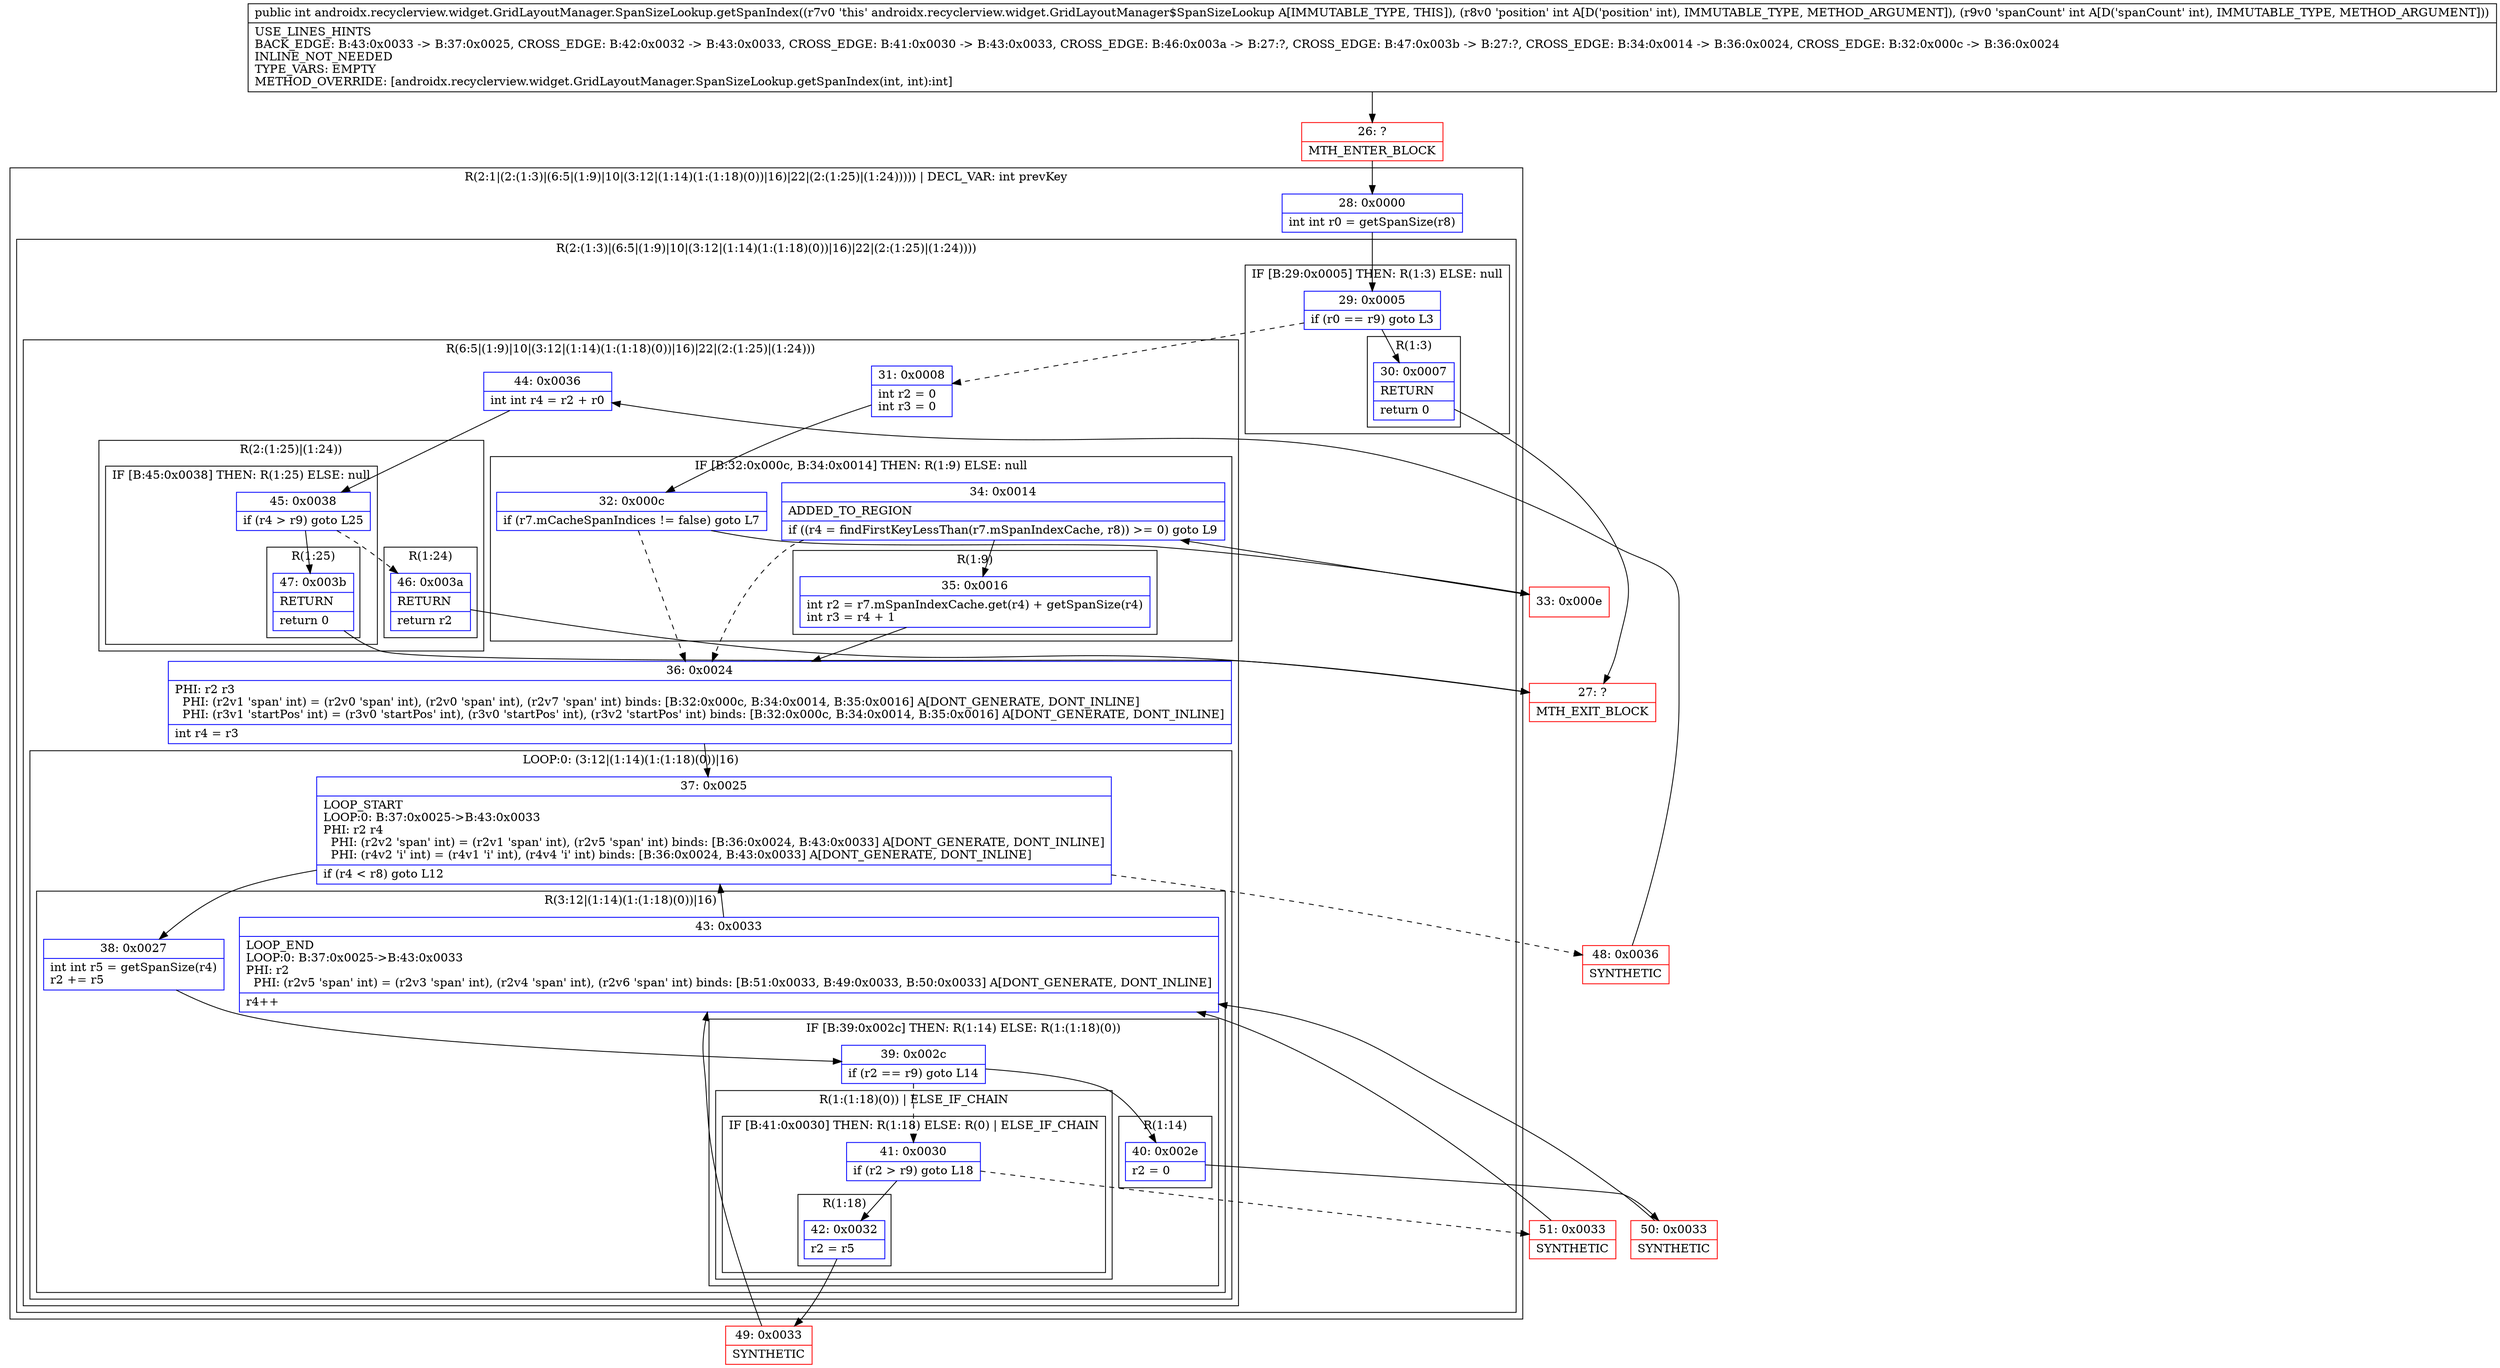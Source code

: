 digraph "CFG forandroidx.recyclerview.widget.GridLayoutManager.SpanSizeLookup.getSpanIndex(II)I" {
subgraph cluster_Region_58557271 {
label = "R(2:1|(2:(1:3)|(6:5|(1:9)|10|(3:12|(1:14)(1:(1:18)(0))|16)|22|(2:(1:25)|(1:24))))) | DECL_VAR: int prevKey\l";
node [shape=record,color=blue];
Node_28 [shape=record,label="{28\:\ 0x0000|int int r0 = getSpanSize(r8)\l}"];
subgraph cluster_Region_1135684819 {
label = "R(2:(1:3)|(6:5|(1:9)|10|(3:12|(1:14)(1:(1:18)(0))|16)|22|(2:(1:25)|(1:24))))";
node [shape=record,color=blue];
subgraph cluster_IfRegion_1595688069 {
label = "IF [B:29:0x0005] THEN: R(1:3) ELSE: null";
node [shape=record,color=blue];
Node_29 [shape=record,label="{29\:\ 0x0005|if (r0 == r9) goto L3\l}"];
subgraph cluster_Region_1784088749 {
label = "R(1:3)";
node [shape=record,color=blue];
Node_30 [shape=record,label="{30\:\ 0x0007|RETURN\l|return 0\l}"];
}
}
subgraph cluster_Region_700505934 {
label = "R(6:5|(1:9)|10|(3:12|(1:14)(1:(1:18)(0))|16)|22|(2:(1:25)|(1:24)))";
node [shape=record,color=blue];
Node_31 [shape=record,label="{31\:\ 0x0008|int r2 = 0\lint r3 = 0\l}"];
subgraph cluster_IfRegion_897612827 {
label = "IF [B:32:0x000c, B:34:0x0014] THEN: R(1:9) ELSE: null";
node [shape=record,color=blue];
Node_32 [shape=record,label="{32\:\ 0x000c|if (r7.mCacheSpanIndices != false) goto L7\l}"];
Node_34 [shape=record,label="{34\:\ 0x0014|ADDED_TO_REGION\l|if ((r4 = findFirstKeyLessThan(r7.mSpanIndexCache, r8)) \>= 0) goto L9\l}"];
subgraph cluster_Region_1541742041 {
label = "R(1:9)";
node [shape=record,color=blue];
Node_35 [shape=record,label="{35\:\ 0x0016|int r2 = r7.mSpanIndexCache.get(r4) + getSpanSize(r4)\lint r3 = r4 + 1\l}"];
}
}
Node_36 [shape=record,label="{36\:\ 0x0024|PHI: r2 r3 \l  PHI: (r2v1 'span' int) = (r2v0 'span' int), (r2v0 'span' int), (r2v7 'span' int) binds: [B:32:0x000c, B:34:0x0014, B:35:0x0016] A[DONT_GENERATE, DONT_INLINE]\l  PHI: (r3v1 'startPos' int) = (r3v0 'startPos' int), (r3v0 'startPos' int), (r3v2 'startPos' int) binds: [B:32:0x000c, B:34:0x0014, B:35:0x0016] A[DONT_GENERATE, DONT_INLINE]\l|int r4 = r3\l}"];
subgraph cluster_LoopRegion_1976056437 {
label = "LOOP:0: (3:12|(1:14)(1:(1:18)(0))|16)";
node [shape=record,color=blue];
Node_37 [shape=record,label="{37\:\ 0x0025|LOOP_START\lLOOP:0: B:37:0x0025\-\>B:43:0x0033\lPHI: r2 r4 \l  PHI: (r2v2 'span' int) = (r2v1 'span' int), (r2v5 'span' int) binds: [B:36:0x0024, B:43:0x0033] A[DONT_GENERATE, DONT_INLINE]\l  PHI: (r4v2 'i' int) = (r4v1 'i' int), (r4v4 'i' int) binds: [B:36:0x0024, B:43:0x0033] A[DONT_GENERATE, DONT_INLINE]\l|if (r4 \< r8) goto L12\l}"];
subgraph cluster_Region_654152658 {
label = "R(3:12|(1:14)(1:(1:18)(0))|16)";
node [shape=record,color=blue];
Node_38 [shape=record,label="{38\:\ 0x0027|int int r5 = getSpanSize(r4)\lr2 += r5\l}"];
subgraph cluster_IfRegion_1980041727 {
label = "IF [B:39:0x002c] THEN: R(1:14) ELSE: R(1:(1:18)(0))";
node [shape=record,color=blue];
Node_39 [shape=record,label="{39\:\ 0x002c|if (r2 == r9) goto L14\l}"];
subgraph cluster_Region_1953535670 {
label = "R(1:14)";
node [shape=record,color=blue];
Node_40 [shape=record,label="{40\:\ 0x002e|r2 = 0\l}"];
}
subgraph cluster_Region_1361933323 {
label = "R(1:(1:18)(0)) | ELSE_IF_CHAIN\l";
node [shape=record,color=blue];
subgraph cluster_IfRegion_112256175 {
label = "IF [B:41:0x0030] THEN: R(1:18) ELSE: R(0) | ELSE_IF_CHAIN\l";
node [shape=record,color=blue];
Node_41 [shape=record,label="{41\:\ 0x0030|if (r2 \> r9) goto L18\l}"];
subgraph cluster_Region_1240845153 {
label = "R(1:18)";
node [shape=record,color=blue];
Node_42 [shape=record,label="{42\:\ 0x0032|r2 = r5\l}"];
}
subgraph cluster_Region_464522569 {
label = "R(0)";
node [shape=record,color=blue];
}
}
}
}
Node_43 [shape=record,label="{43\:\ 0x0033|LOOP_END\lLOOP:0: B:37:0x0025\-\>B:43:0x0033\lPHI: r2 \l  PHI: (r2v5 'span' int) = (r2v3 'span' int), (r2v4 'span' int), (r2v6 'span' int) binds: [B:51:0x0033, B:49:0x0033, B:50:0x0033] A[DONT_GENERATE, DONT_INLINE]\l|r4++\l}"];
}
}
Node_44 [shape=record,label="{44\:\ 0x0036|int int r4 = r2 + r0\l}"];
subgraph cluster_Region_1240493298 {
label = "R(2:(1:25)|(1:24))";
node [shape=record,color=blue];
subgraph cluster_IfRegion_130358638 {
label = "IF [B:45:0x0038] THEN: R(1:25) ELSE: null";
node [shape=record,color=blue];
Node_45 [shape=record,label="{45\:\ 0x0038|if (r4 \> r9) goto L25\l}"];
subgraph cluster_Region_2133242227 {
label = "R(1:25)";
node [shape=record,color=blue];
Node_47 [shape=record,label="{47\:\ 0x003b|RETURN\l|return 0\l}"];
}
}
subgraph cluster_Region_290223732 {
label = "R(1:24)";
node [shape=record,color=blue];
Node_46 [shape=record,label="{46\:\ 0x003a|RETURN\l|return r2\l}"];
}
}
}
}
}
Node_26 [shape=record,color=red,label="{26\:\ ?|MTH_ENTER_BLOCK\l}"];
Node_27 [shape=record,color=red,label="{27\:\ ?|MTH_EXIT_BLOCK\l}"];
Node_33 [shape=record,color=red,label="{33\:\ 0x000e}"];
Node_50 [shape=record,color=red,label="{50\:\ 0x0033|SYNTHETIC\l}"];
Node_49 [shape=record,color=red,label="{49\:\ 0x0033|SYNTHETIC\l}"];
Node_51 [shape=record,color=red,label="{51\:\ 0x0033|SYNTHETIC\l}"];
Node_48 [shape=record,color=red,label="{48\:\ 0x0036|SYNTHETIC\l}"];
MethodNode[shape=record,label="{public int androidx.recyclerview.widget.GridLayoutManager.SpanSizeLookup.getSpanIndex((r7v0 'this' androidx.recyclerview.widget.GridLayoutManager$SpanSizeLookup A[IMMUTABLE_TYPE, THIS]), (r8v0 'position' int A[D('position' int), IMMUTABLE_TYPE, METHOD_ARGUMENT]), (r9v0 'spanCount' int A[D('spanCount' int), IMMUTABLE_TYPE, METHOD_ARGUMENT]))  | USE_LINES_HINTS\lBACK_EDGE: B:43:0x0033 \-\> B:37:0x0025, CROSS_EDGE: B:42:0x0032 \-\> B:43:0x0033, CROSS_EDGE: B:41:0x0030 \-\> B:43:0x0033, CROSS_EDGE: B:46:0x003a \-\> B:27:?, CROSS_EDGE: B:47:0x003b \-\> B:27:?, CROSS_EDGE: B:34:0x0014 \-\> B:36:0x0024, CROSS_EDGE: B:32:0x000c \-\> B:36:0x0024\lINLINE_NOT_NEEDED\lTYPE_VARS: EMPTY\lMETHOD_OVERRIDE: [androidx.recyclerview.widget.GridLayoutManager.SpanSizeLookup.getSpanIndex(int, int):int]\l}"];
MethodNode -> Node_26;Node_28 -> Node_29;
Node_29 -> Node_30;
Node_29 -> Node_31[style=dashed];
Node_30 -> Node_27;
Node_31 -> Node_32;
Node_32 -> Node_33;
Node_32 -> Node_36[style=dashed];
Node_34 -> Node_35;
Node_34 -> Node_36[style=dashed];
Node_35 -> Node_36;
Node_36 -> Node_37;
Node_37 -> Node_38;
Node_37 -> Node_48[style=dashed];
Node_38 -> Node_39;
Node_39 -> Node_40;
Node_39 -> Node_41[style=dashed];
Node_40 -> Node_50;
Node_41 -> Node_42;
Node_41 -> Node_51[style=dashed];
Node_42 -> Node_49;
Node_43 -> Node_37;
Node_44 -> Node_45;
Node_45 -> Node_46[style=dashed];
Node_45 -> Node_47;
Node_47 -> Node_27;
Node_46 -> Node_27;
Node_26 -> Node_28;
Node_33 -> Node_34;
Node_50 -> Node_43;
Node_49 -> Node_43;
Node_51 -> Node_43;
Node_48 -> Node_44;
}

